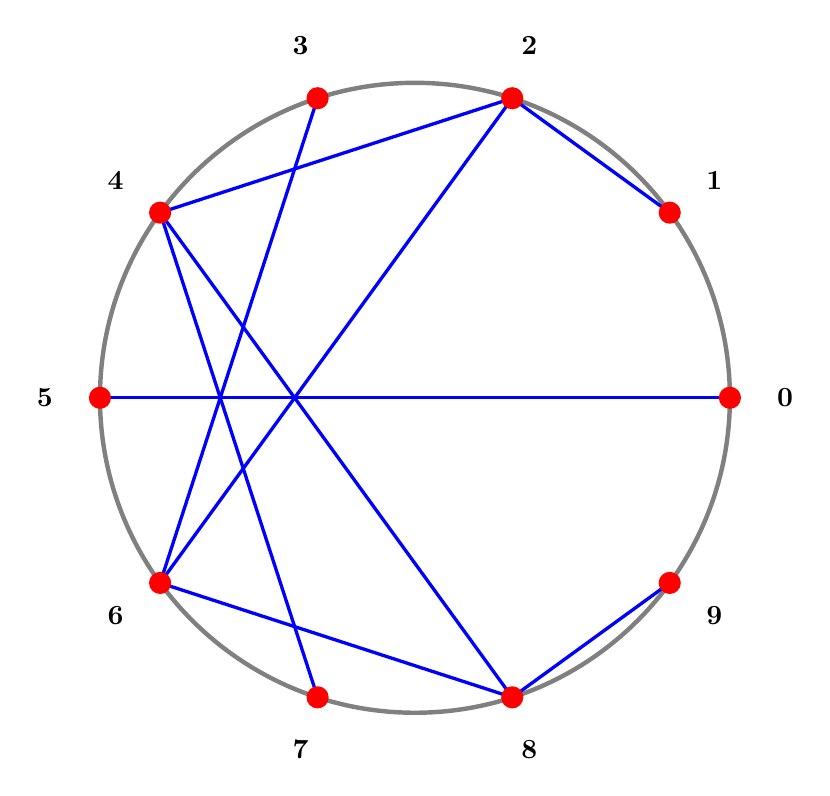 \begin{tikzpicture}

\def\r{4};
\def\n{10};
\def\nn{9};

\draw[gray,ultra thick] (0,0) circle(\r cm);
 


\foreach \i in {0,...,9}{
\draw[blue, very thick]  (\i*360/\n:\r) -- (2*\i*360/\n:\r);
}

\foreach \i in {0,...,\nn}{
  \fill[red] (\i*360/\n:\r) circle(4pt);
  \node at  (\i*360/\n:\r+0.7) {\bf \i};
}

\end{tikzpicture}
